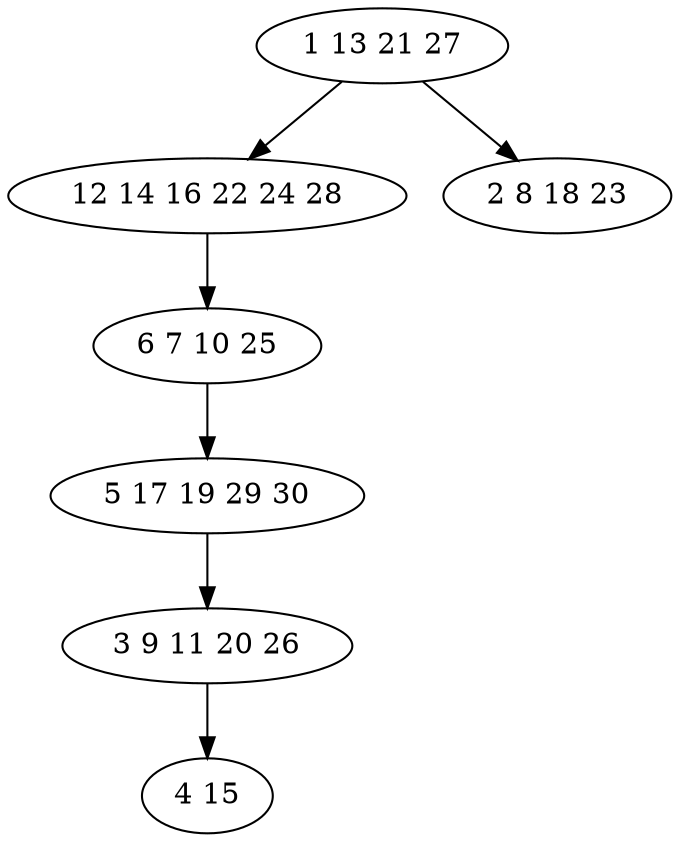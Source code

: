 digraph true_tree {
	"0" -> "1"
	"1" -> "2"
	"0" -> "3"
	"2" -> "4"
	"4" -> "5"
	"5" -> "6"
	"0" [label="1 13 21 27"];
	"1" [label="12 14 16 22 24 28"];
	"2" [label="6 7 10 25"];
	"3" [label="2 8 18 23"];
	"4" [label="5 17 19 29 30"];
	"5" [label="3 9 11 20 26"];
	"6" [label="4 15"];
}
